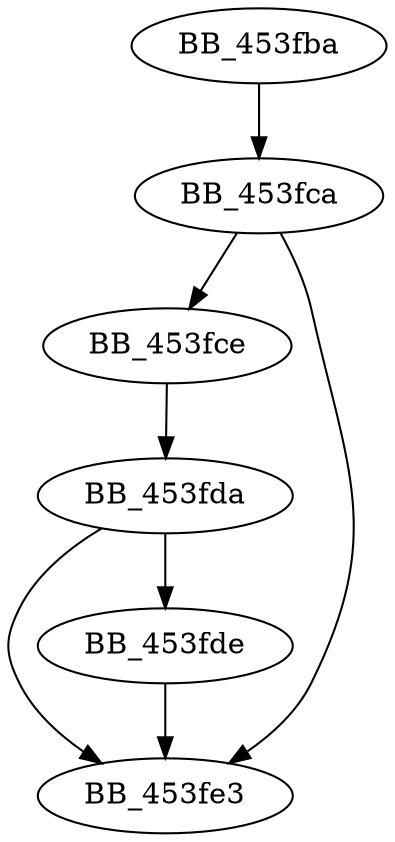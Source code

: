 DiGraph sub_453FBA{
BB_453fba->BB_453fca
BB_453fca->BB_453fce
BB_453fca->BB_453fe3
BB_453fce->BB_453fda
BB_453fda->BB_453fde
BB_453fda->BB_453fe3
BB_453fde->BB_453fe3
}
